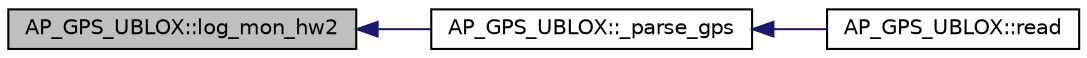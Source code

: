 digraph "AP_GPS_UBLOX::log_mon_hw2"
{
 // INTERACTIVE_SVG=YES
  edge [fontname="Helvetica",fontsize="10",labelfontname="Helvetica",labelfontsize="10"];
  node [fontname="Helvetica",fontsize="10",shape=record];
  rankdir="LR";
  Node1 [label="AP_GPS_UBLOX::log_mon_hw2",height=0.2,width=0.4,color="black", fillcolor="grey75", style="filled", fontcolor="black"];
  Node1 -> Node2 [dir="back",color="midnightblue",fontsize="10",style="solid",fontname="Helvetica"];
  Node2 [label="AP_GPS_UBLOX::_parse_gps",height=0.2,width=0.4,color="black", fillcolor="white", style="filled",URL="$classAP__GPS__UBLOX.html#a16ae8ab4b0babfbc2245beb0a438ec33"];
  Node2 -> Node3 [dir="back",color="midnightblue",fontsize="10",style="solid",fontname="Helvetica"];
  Node3 [label="AP_GPS_UBLOX::read",height=0.2,width=0.4,color="black", fillcolor="white", style="filled",URL="$classAP__GPS__UBLOX.html#a09825f5ca37ee9bdb5e0939a4073a84e"];
}
